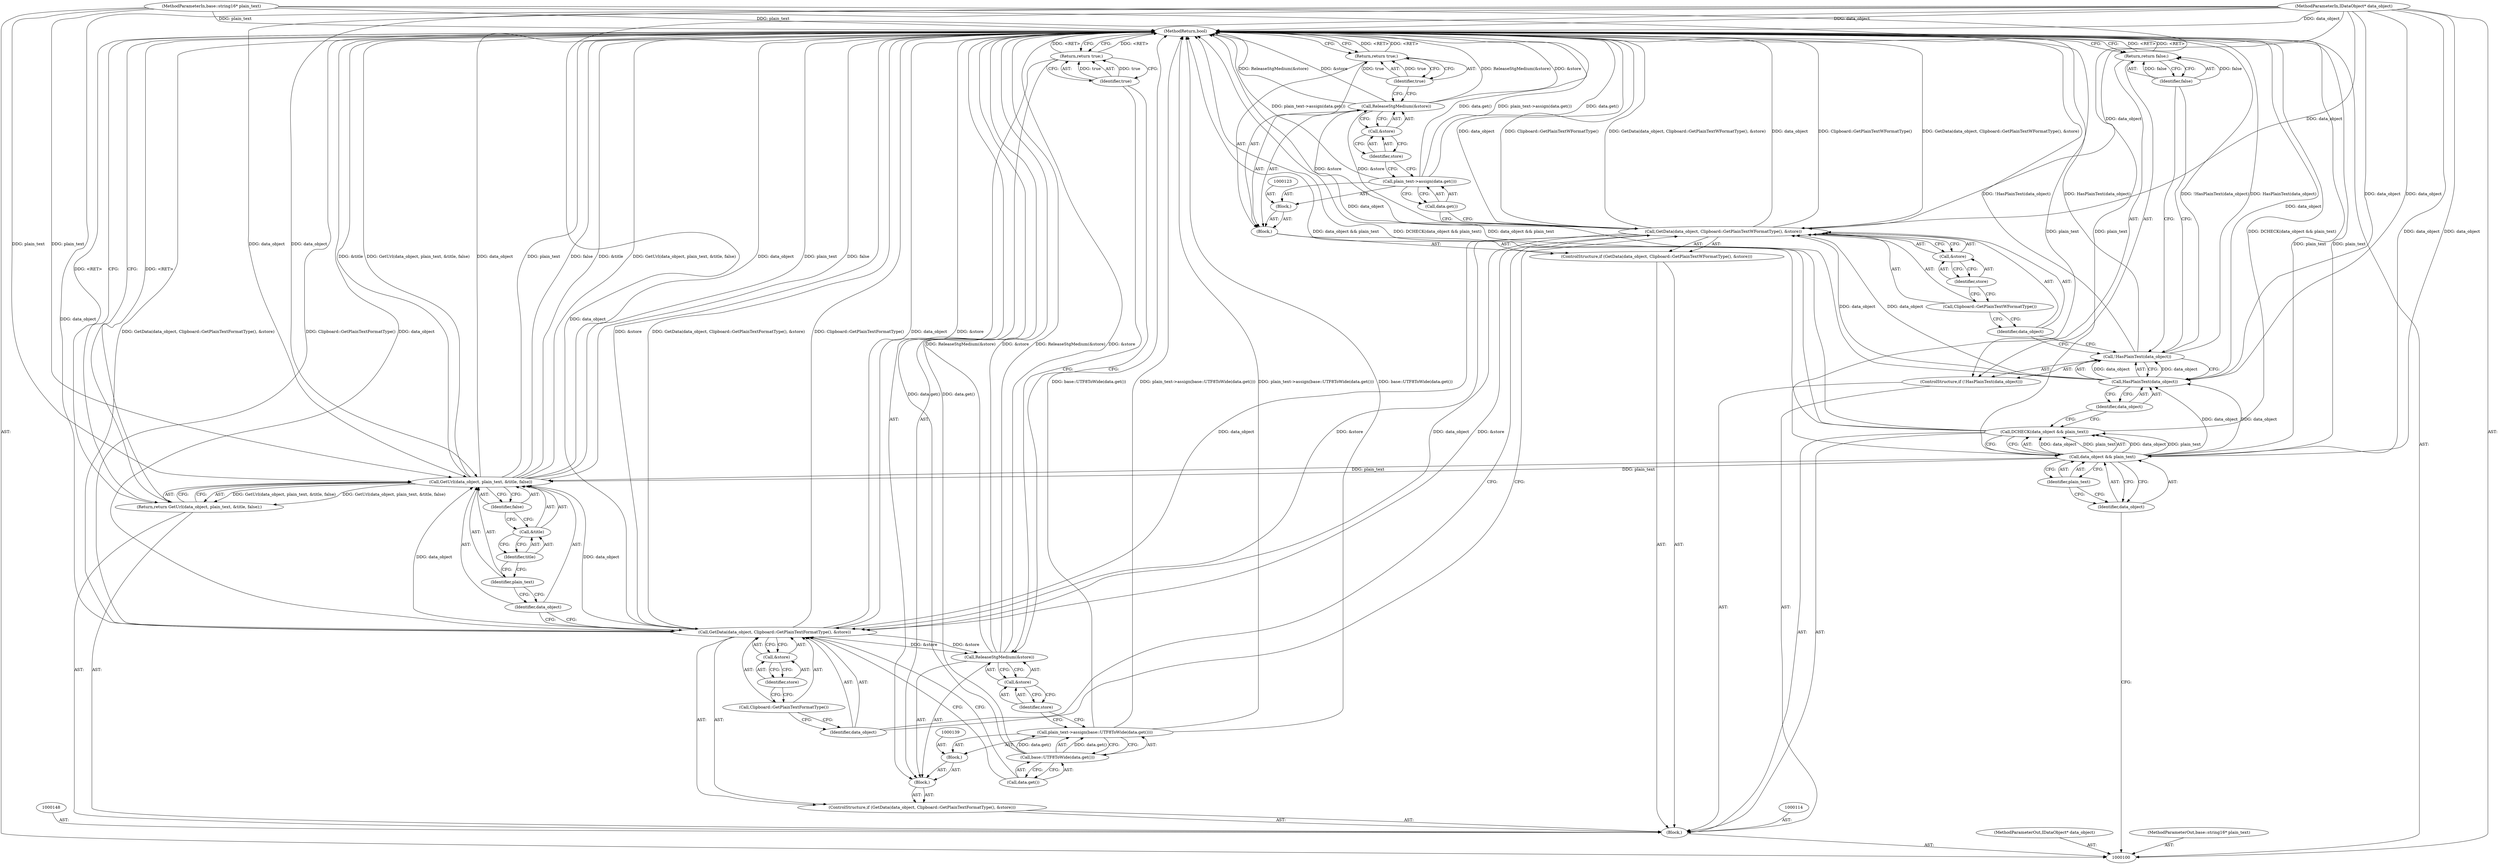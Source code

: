 digraph "1_Chrome_e93dc535728da259ec16d1c3cc393f80b25f64ae_5" {
"1000156" [label="(MethodReturn,bool)"];
"1000101" [label="(MethodParameterIn,IDataObject* data_object)"];
"1000222" [label="(MethodParameterOut,IDataObject* data_object)"];
"1000122" [label="(Block,)"];
"1000125" [label="(Call,data.get())"];
"1000124" [label="(Call,plain_text->assign(data.get()))"];
"1000127" [label="(Call,&store)"];
"1000128" [label="(Identifier,store)"];
"1000126" [label="(Call,ReleaseStgMedium(&store))"];
"1000130" [label="(Identifier,true)"];
"1000129" [label="(Return,return true;)"];
"1000133" [label="(Identifier,data_object)"];
"1000134" [label="(Call,Clipboard::GetPlainTextFormatType())"];
"1000131" [label="(ControlStructure,if (GetData(data_object, Clipboard::GetPlainTextFormatType(), &store)))"];
"1000135" [label="(Call,&store)"];
"1000136" [label="(Identifier,store)"];
"1000132" [label="(Call,GetData(data_object, Clipboard::GetPlainTextFormatType(), &store))"];
"1000137" [label="(Block,)"];
"1000138" [label="(Block,)"];
"1000102" [label="(MethodParameterIn,base::string16* plain_text)"];
"1000223" [label="(MethodParameterOut,base::string16* plain_text)"];
"1000103" [label="(Block,)"];
"1000141" [label="(Call,base::UTF8ToWide(data.get()))"];
"1000142" [label="(Call,data.get())"];
"1000140" [label="(Call,plain_text->assign(base::UTF8ToWide(data.get())))"];
"1000144" [label="(Call,&store)"];
"1000145" [label="(Identifier,store)"];
"1000143" [label="(Call,ReleaseStgMedium(&store))"];
"1000147" [label="(Identifier,true)"];
"1000146" [label="(Return,return true;)"];
"1000151" [label="(Identifier,data_object)"];
"1000149" [label="(Return,return GetUrl(data_object, plain_text, &title, false);)"];
"1000152" [label="(Identifier,plain_text)"];
"1000153" [label="(Call,&title)"];
"1000154" [label="(Identifier,title)"];
"1000155" [label="(Identifier,false)"];
"1000150" [label="(Call,GetUrl(data_object, plain_text, &title, false))"];
"1000104" [label="(Call,DCHECK(data_object && plain_text))"];
"1000107" [label="(Identifier,plain_text)"];
"1000105" [label="(Call,data_object && plain_text)"];
"1000106" [label="(Identifier,data_object)"];
"1000108" [label="(ControlStructure,if (!HasPlainText(data_object)))"];
"1000111" [label="(Identifier,data_object)"];
"1000109" [label="(Call,!HasPlainText(data_object))"];
"1000110" [label="(Call,HasPlainText(data_object))"];
"1000113" [label="(Identifier,false)"];
"1000112" [label="(Return,return false;)"];
"1000117" [label="(Identifier,data_object)"];
"1000118" [label="(Call,Clipboard::GetPlainTextWFormatType())"];
"1000115" [label="(ControlStructure,if (GetData(data_object, Clipboard::GetPlainTextWFormatType(), &store)))"];
"1000119" [label="(Call,&store)"];
"1000120" [label="(Identifier,store)"];
"1000116" [label="(Call,GetData(data_object, Clipboard::GetPlainTextWFormatType(), &store))"];
"1000121" [label="(Block,)"];
"1000156" -> "1000100"  [label="AST: "];
"1000156" -> "1000112"  [label="CFG: "];
"1000156" -> "1000129"  [label="CFG: "];
"1000156" -> "1000146"  [label="CFG: "];
"1000156" -> "1000149"  [label="CFG: "];
"1000146" -> "1000156"  [label="DDG: <RET>"];
"1000129" -> "1000156"  [label="DDG: <RET>"];
"1000149" -> "1000156"  [label="DDG: <RET>"];
"1000112" -> "1000156"  [label="DDG: <RET>"];
"1000116" -> "1000156"  [label="DDG: data_object"];
"1000116" -> "1000156"  [label="DDG: Clipboard::GetPlainTextWFormatType()"];
"1000116" -> "1000156"  [label="DDG: GetData(data_object, Clipboard::GetPlainTextWFormatType(), &store)"];
"1000126" -> "1000156"  [label="DDG: ReleaseStgMedium(&store)"];
"1000126" -> "1000156"  [label="DDG: &store"];
"1000141" -> "1000156"  [label="DDG: data.get()"];
"1000124" -> "1000156"  [label="DDG: data.get()"];
"1000124" -> "1000156"  [label="DDG: plain_text->assign(data.get())"];
"1000104" -> "1000156"  [label="DDG: DCHECK(data_object && plain_text)"];
"1000104" -> "1000156"  [label="DDG: data_object && plain_text"];
"1000143" -> "1000156"  [label="DDG: ReleaseStgMedium(&store)"];
"1000143" -> "1000156"  [label="DDG: &store"];
"1000150" -> "1000156"  [label="DDG: GetUrl(data_object, plain_text, &title, false)"];
"1000150" -> "1000156"  [label="DDG: data_object"];
"1000150" -> "1000156"  [label="DDG: plain_text"];
"1000150" -> "1000156"  [label="DDG: false"];
"1000150" -> "1000156"  [label="DDG: &title"];
"1000109" -> "1000156"  [label="DDG: !HasPlainText(data_object)"];
"1000109" -> "1000156"  [label="DDG: HasPlainText(data_object)"];
"1000105" -> "1000156"  [label="DDG: plain_text"];
"1000132" -> "1000156"  [label="DDG: GetData(data_object, Clipboard::GetPlainTextFormatType(), &store)"];
"1000132" -> "1000156"  [label="DDG: Clipboard::GetPlainTextFormatType()"];
"1000132" -> "1000156"  [label="DDG: data_object"];
"1000132" -> "1000156"  [label="DDG: &store"];
"1000140" -> "1000156"  [label="DDG: base::UTF8ToWide(data.get())"];
"1000140" -> "1000156"  [label="DDG: plain_text->assign(base::UTF8ToWide(data.get()))"];
"1000102" -> "1000156"  [label="DDG: plain_text"];
"1000101" -> "1000156"  [label="DDG: data_object"];
"1000110" -> "1000156"  [label="DDG: data_object"];
"1000101" -> "1000100"  [label="AST: "];
"1000101" -> "1000156"  [label="DDG: data_object"];
"1000101" -> "1000105"  [label="DDG: data_object"];
"1000101" -> "1000110"  [label="DDG: data_object"];
"1000101" -> "1000116"  [label="DDG: data_object"];
"1000101" -> "1000132"  [label="DDG: data_object"];
"1000101" -> "1000150"  [label="DDG: data_object"];
"1000222" -> "1000100"  [label="AST: "];
"1000122" -> "1000121"  [label="AST: "];
"1000123" -> "1000122"  [label="AST: "];
"1000124" -> "1000122"  [label="AST: "];
"1000125" -> "1000124"  [label="AST: "];
"1000125" -> "1000116"  [label="CFG: "];
"1000124" -> "1000125"  [label="CFG: "];
"1000124" -> "1000122"  [label="AST: "];
"1000124" -> "1000125"  [label="CFG: "];
"1000125" -> "1000124"  [label="AST: "];
"1000128" -> "1000124"  [label="CFG: "];
"1000124" -> "1000156"  [label="DDG: data.get()"];
"1000124" -> "1000156"  [label="DDG: plain_text->assign(data.get())"];
"1000127" -> "1000126"  [label="AST: "];
"1000127" -> "1000128"  [label="CFG: "];
"1000128" -> "1000127"  [label="AST: "];
"1000126" -> "1000127"  [label="CFG: "];
"1000128" -> "1000127"  [label="AST: "];
"1000128" -> "1000124"  [label="CFG: "];
"1000127" -> "1000128"  [label="CFG: "];
"1000126" -> "1000121"  [label="AST: "];
"1000126" -> "1000127"  [label="CFG: "];
"1000127" -> "1000126"  [label="AST: "];
"1000130" -> "1000126"  [label="CFG: "];
"1000126" -> "1000156"  [label="DDG: ReleaseStgMedium(&store)"];
"1000126" -> "1000156"  [label="DDG: &store"];
"1000116" -> "1000126"  [label="DDG: &store"];
"1000130" -> "1000129"  [label="AST: "];
"1000130" -> "1000126"  [label="CFG: "];
"1000129" -> "1000130"  [label="CFG: "];
"1000130" -> "1000129"  [label="DDG: true"];
"1000129" -> "1000121"  [label="AST: "];
"1000129" -> "1000130"  [label="CFG: "];
"1000130" -> "1000129"  [label="AST: "];
"1000156" -> "1000129"  [label="CFG: "];
"1000129" -> "1000156"  [label="DDG: <RET>"];
"1000130" -> "1000129"  [label="DDG: true"];
"1000133" -> "1000132"  [label="AST: "];
"1000133" -> "1000116"  [label="CFG: "];
"1000134" -> "1000133"  [label="CFG: "];
"1000134" -> "1000132"  [label="AST: "];
"1000134" -> "1000133"  [label="CFG: "];
"1000136" -> "1000134"  [label="CFG: "];
"1000131" -> "1000103"  [label="AST: "];
"1000132" -> "1000131"  [label="AST: "];
"1000137" -> "1000131"  [label="AST: "];
"1000135" -> "1000132"  [label="AST: "];
"1000135" -> "1000136"  [label="CFG: "];
"1000136" -> "1000135"  [label="AST: "];
"1000132" -> "1000135"  [label="CFG: "];
"1000136" -> "1000135"  [label="AST: "];
"1000136" -> "1000134"  [label="CFG: "];
"1000135" -> "1000136"  [label="CFG: "];
"1000132" -> "1000131"  [label="AST: "];
"1000132" -> "1000135"  [label="CFG: "];
"1000133" -> "1000132"  [label="AST: "];
"1000134" -> "1000132"  [label="AST: "];
"1000135" -> "1000132"  [label="AST: "];
"1000142" -> "1000132"  [label="CFG: "];
"1000151" -> "1000132"  [label="CFG: "];
"1000132" -> "1000156"  [label="DDG: GetData(data_object, Clipboard::GetPlainTextFormatType(), &store)"];
"1000132" -> "1000156"  [label="DDG: Clipboard::GetPlainTextFormatType()"];
"1000132" -> "1000156"  [label="DDG: data_object"];
"1000132" -> "1000156"  [label="DDG: &store"];
"1000116" -> "1000132"  [label="DDG: data_object"];
"1000116" -> "1000132"  [label="DDG: &store"];
"1000101" -> "1000132"  [label="DDG: data_object"];
"1000132" -> "1000143"  [label="DDG: &store"];
"1000132" -> "1000150"  [label="DDG: data_object"];
"1000137" -> "1000131"  [label="AST: "];
"1000138" -> "1000137"  [label="AST: "];
"1000143" -> "1000137"  [label="AST: "];
"1000146" -> "1000137"  [label="AST: "];
"1000138" -> "1000137"  [label="AST: "];
"1000139" -> "1000138"  [label="AST: "];
"1000140" -> "1000138"  [label="AST: "];
"1000102" -> "1000100"  [label="AST: "];
"1000102" -> "1000156"  [label="DDG: plain_text"];
"1000102" -> "1000105"  [label="DDG: plain_text"];
"1000102" -> "1000150"  [label="DDG: plain_text"];
"1000223" -> "1000100"  [label="AST: "];
"1000103" -> "1000100"  [label="AST: "];
"1000104" -> "1000103"  [label="AST: "];
"1000108" -> "1000103"  [label="AST: "];
"1000114" -> "1000103"  [label="AST: "];
"1000115" -> "1000103"  [label="AST: "];
"1000131" -> "1000103"  [label="AST: "];
"1000148" -> "1000103"  [label="AST: "];
"1000149" -> "1000103"  [label="AST: "];
"1000141" -> "1000140"  [label="AST: "];
"1000141" -> "1000142"  [label="CFG: "];
"1000142" -> "1000141"  [label="AST: "];
"1000140" -> "1000141"  [label="CFG: "];
"1000141" -> "1000156"  [label="DDG: data.get()"];
"1000141" -> "1000140"  [label="DDG: data.get()"];
"1000142" -> "1000141"  [label="AST: "];
"1000142" -> "1000132"  [label="CFG: "];
"1000141" -> "1000142"  [label="CFG: "];
"1000140" -> "1000138"  [label="AST: "];
"1000140" -> "1000141"  [label="CFG: "];
"1000141" -> "1000140"  [label="AST: "];
"1000145" -> "1000140"  [label="CFG: "];
"1000140" -> "1000156"  [label="DDG: base::UTF8ToWide(data.get())"];
"1000140" -> "1000156"  [label="DDG: plain_text->assign(base::UTF8ToWide(data.get()))"];
"1000141" -> "1000140"  [label="DDG: data.get()"];
"1000144" -> "1000143"  [label="AST: "];
"1000144" -> "1000145"  [label="CFG: "];
"1000145" -> "1000144"  [label="AST: "];
"1000143" -> "1000144"  [label="CFG: "];
"1000145" -> "1000144"  [label="AST: "];
"1000145" -> "1000140"  [label="CFG: "];
"1000144" -> "1000145"  [label="CFG: "];
"1000143" -> "1000137"  [label="AST: "];
"1000143" -> "1000144"  [label="CFG: "];
"1000144" -> "1000143"  [label="AST: "];
"1000147" -> "1000143"  [label="CFG: "];
"1000143" -> "1000156"  [label="DDG: ReleaseStgMedium(&store)"];
"1000143" -> "1000156"  [label="DDG: &store"];
"1000132" -> "1000143"  [label="DDG: &store"];
"1000147" -> "1000146"  [label="AST: "];
"1000147" -> "1000143"  [label="CFG: "];
"1000146" -> "1000147"  [label="CFG: "];
"1000147" -> "1000146"  [label="DDG: true"];
"1000146" -> "1000137"  [label="AST: "];
"1000146" -> "1000147"  [label="CFG: "];
"1000147" -> "1000146"  [label="AST: "];
"1000156" -> "1000146"  [label="CFG: "];
"1000146" -> "1000156"  [label="DDG: <RET>"];
"1000147" -> "1000146"  [label="DDG: true"];
"1000151" -> "1000150"  [label="AST: "];
"1000151" -> "1000132"  [label="CFG: "];
"1000152" -> "1000151"  [label="CFG: "];
"1000149" -> "1000103"  [label="AST: "];
"1000149" -> "1000150"  [label="CFG: "];
"1000150" -> "1000149"  [label="AST: "];
"1000156" -> "1000149"  [label="CFG: "];
"1000149" -> "1000156"  [label="DDG: <RET>"];
"1000150" -> "1000149"  [label="DDG: GetUrl(data_object, plain_text, &title, false)"];
"1000152" -> "1000150"  [label="AST: "];
"1000152" -> "1000151"  [label="CFG: "];
"1000154" -> "1000152"  [label="CFG: "];
"1000153" -> "1000150"  [label="AST: "];
"1000153" -> "1000154"  [label="CFG: "];
"1000154" -> "1000153"  [label="AST: "];
"1000155" -> "1000153"  [label="CFG: "];
"1000154" -> "1000153"  [label="AST: "];
"1000154" -> "1000152"  [label="CFG: "];
"1000153" -> "1000154"  [label="CFG: "];
"1000155" -> "1000150"  [label="AST: "];
"1000155" -> "1000153"  [label="CFG: "];
"1000150" -> "1000155"  [label="CFG: "];
"1000150" -> "1000149"  [label="AST: "];
"1000150" -> "1000155"  [label="CFG: "];
"1000151" -> "1000150"  [label="AST: "];
"1000152" -> "1000150"  [label="AST: "];
"1000153" -> "1000150"  [label="AST: "];
"1000155" -> "1000150"  [label="AST: "];
"1000149" -> "1000150"  [label="CFG: "];
"1000150" -> "1000156"  [label="DDG: GetUrl(data_object, plain_text, &title, false)"];
"1000150" -> "1000156"  [label="DDG: data_object"];
"1000150" -> "1000156"  [label="DDG: plain_text"];
"1000150" -> "1000156"  [label="DDG: false"];
"1000150" -> "1000156"  [label="DDG: &title"];
"1000150" -> "1000149"  [label="DDG: GetUrl(data_object, plain_text, &title, false)"];
"1000132" -> "1000150"  [label="DDG: data_object"];
"1000101" -> "1000150"  [label="DDG: data_object"];
"1000105" -> "1000150"  [label="DDG: plain_text"];
"1000102" -> "1000150"  [label="DDG: plain_text"];
"1000104" -> "1000103"  [label="AST: "];
"1000104" -> "1000105"  [label="CFG: "];
"1000105" -> "1000104"  [label="AST: "];
"1000111" -> "1000104"  [label="CFG: "];
"1000104" -> "1000156"  [label="DDG: DCHECK(data_object && plain_text)"];
"1000104" -> "1000156"  [label="DDG: data_object && plain_text"];
"1000105" -> "1000104"  [label="DDG: data_object"];
"1000105" -> "1000104"  [label="DDG: plain_text"];
"1000107" -> "1000105"  [label="AST: "];
"1000107" -> "1000106"  [label="CFG: "];
"1000105" -> "1000107"  [label="CFG: "];
"1000105" -> "1000104"  [label="AST: "];
"1000105" -> "1000106"  [label="CFG: "];
"1000105" -> "1000107"  [label="CFG: "];
"1000106" -> "1000105"  [label="AST: "];
"1000107" -> "1000105"  [label="AST: "];
"1000104" -> "1000105"  [label="CFG: "];
"1000105" -> "1000156"  [label="DDG: plain_text"];
"1000105" -> "1000104"  [label="DDG: data_object"];
"1000105" -> "1000104"  [label="DDG: plain_text"];
"1000101" -> "1000105"  [label="DDG: data_object"];
"1000102" -> "1000105"  [label="DDG: plain_text"];
"1000105" -> "1000110"  [label="DDG: data_object"];
"1000105" -> "1000150"  [label="DDG: plain_text"];
"1000106" -> "1000105"  [label="AST: "];
"1000106" -> "1000100"  [label="CFG: "];
"1000107" -> "1000106"  [label="CFG: "];
"1000105" -> "1000106"  [label="CFG: "];
"1000108" -> "1000103"  [label="AST: "];
"1000109" -> "1000108"  [label="AST: "];
"1000112" -> "1000108"  [label="AST: "];
"1000111" -> "1000110"  [label="AST: "];
"1000111" -> "1000104"  [label="CFG: "];
"1000110" -> "1000111"  [label="CFG: "];
"1000109" -> "1000108"  [label="AST: "];
"1000109" -> "1000110"  [label="CFG: "];
"1000110" -> "1000109"  [label="AST: "];
"1000113" -> "1000109"  [label="CFG: "];
"1000117" -> "1000109"  [label="CFG: "];
"1000109" -> "1000156"  [label="DDG: !HasPlainText(data_object)"];
"1000109" -> "1000156"  [label="DDG: HasPlainText(data_object)"];
"1000110" -> "1000109"  [label="DDG: data_object"];
"1000110" -> "1000109"  [label="AST: "];
"1000110" -> "1000111"  [label="CFG: "];
"1000111" -> "1000110"  [label="AST: "];
"1000109" -> "1000110"  [label="CFG: "];
"1000110" -> "1000156"  [label="DDG: data_object"];
"1000110" -> "1000109"  [label="DDG: data_object"];
"1000105" -> "1000110"  [label="DDG: data_object"];
"1000101" -> "1000110"  [label="DDG: data_object"];
"1000110" -> "1000116"  [label="DDG: data_object"];
"1000113" -> "1000112"  [label="AST: "];
"1000113" -> "1000109"  [label="CFG: "];
"1000112" -> "1000113"  [label="CFG: "];
"1000113" -> "1000112"  [label="DDG: false"];
"1000112" -> "1000108"  [label="AST: "];
"1000112" -> "1000113"  [label="CFG: "];
"1000113" -> "1000112"  [label="AST: "];
"1000156" -> "1000112"  [label="CFG: "];
"1000112" -> "1000156"  [label="DDG: <RET>"];
"1000113" -> "1000112"  [label="DDG: false"];
"1000117" -> "1000116"  [label="AST: "];
"1000117" -> "1000109"  [label="CFG: "];
"1000118" -> "1000117"  [label="CFG: "];
"1000118" -> "1000116"  [label="AST: "];
"1000118" -> "1000117"  [label="CFG: "];
"1000120" -> "1000118"  [label="CFG: "];
"1000115" -> "1000103"  [label="AST: "];
"1000116" -> "1000115"  [label="AST: "];
"1000121" -> "1000115"  [label="AST: "];
"1000119" -> "1000116"  [label="AST: "];
"1000119" -> "1000120"  [label="CFG: "];
"1000120" -> "1000119"  [label="AST: "];
"1000116" -> "1000119"  [label="CFG: "];
"1000120" -> "1000119"  [label="AST: "];
"1000120" -> "1000118"  [label="CFG: "];
"1000119" -> "1000120"  [label="CFG: "];
"1000116" -> "1000115"  [label="AST: "];
"1000116" -> "1000119"  [label="CFG: "];
"1000117" -> "1000116"  [label="AST: "];
"1000118" -> "1000116"  [label="AST: "];
"1000119" -> "1000116"  [label="AST: "];
"1000125" -> "1000116"  [label="CFG: "];
"1000133" -> "1000116"  [label="CFG: "];
"1000116" -> "1000156"  [label="DDG: data_object"];
"1000116" -> "1000156"  [label="DDG: Clipboard::GetPlainTextWFormatType()"];
"1000116" -> "1000156"  [label="DDG: GetData(data_object, Clipboard::GetPlainTextWFormatType(), &store)"];
"1000110" -> "1000116"  [label="DDG: data_object"];
"1000101" -> "1000116"  [label="DDG: data_object"];
"1000116" -> "1000126"  [label="DDG: &store"];
"1000116" -> "1000132"  [label="DDG: data_object"];
"1000116" -> "1000132"  [label="DDG: &store"];
"1000121" -> "1000115"  [label="AST: "];
"1000122" -> "1000121"  [label="AST: "];
"1000126" -> "1000121"  [label="AST: "];
"1000129" -> "1000121"  [label="AST: "];
}
